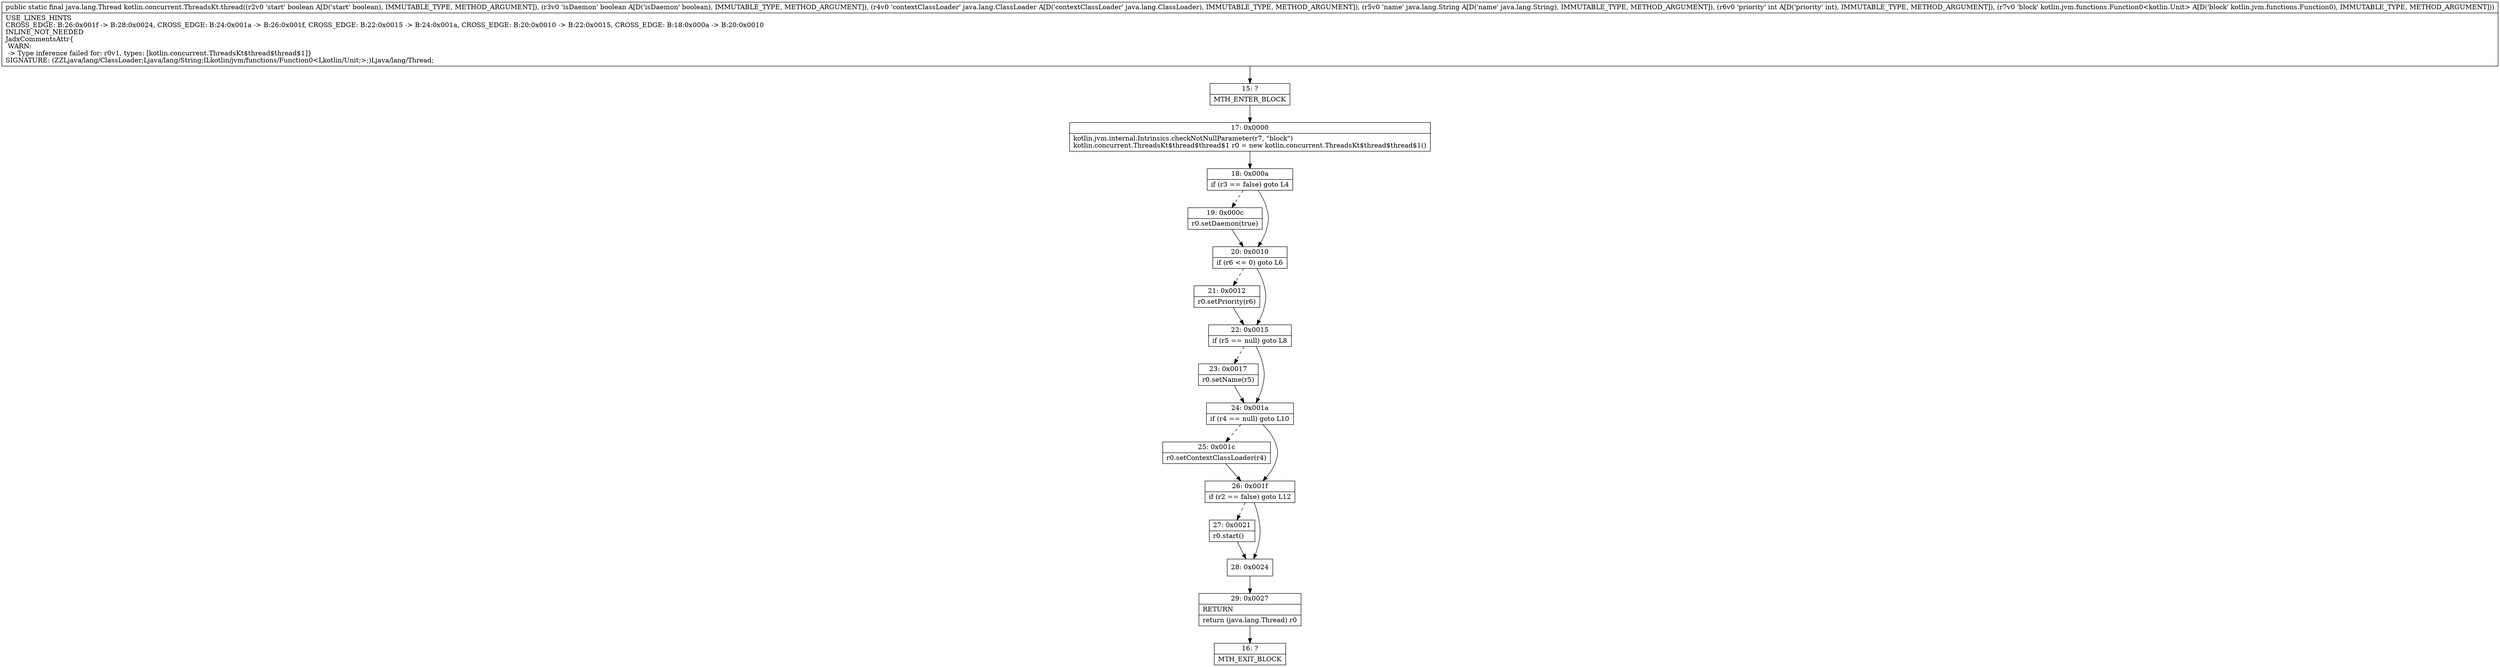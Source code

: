 digraph "CFG forkotlin.concurrent.ThreadsKt.thread(ZZLjava\/lang\/ClassLoader;Ljava\/lang\/String;ILkotlin\/jvm\/functions\/Function0;)Ljava\/lang\/Thread;" {
Node_15 [shape=record,label="{15\:\ ?|MTH_ENTER_BLOCK\l}"];
Node_17 [shape=record,label="{17\:\ 0x0000|kotlin.jvm.internal.Intrinsics.checkNotNullParameter(r7, \"block\")\lkotlin.concurrent.ThreadsKt$thread$thread$1 r0 = new kotlin.concurrent.ThreadsKt$thread$thread$1()\l}"];
Node_18 [shape=record,label="{18\:\ 0x000a|if (r3 == false) goto L4\l}"];
Node_19 [shape=record,label="{19\:\ 0x000c|r0.setDaemon(true)\l}"];
Node_20 [shape=record,label="{20\:\ 0x0010|if (r6 \<= 0) goto L6\l}"];
Node_21 [shape=record,label="{21\:\ 0x0012|r0.setPriority(r6)\l}"];
Node_22 [shape=record,label="{22\:\ 0x0015|if (r5 == null) goto L8\l}"];
Node_23 [shape=record,label="{23\:\ 0x0017|r0.setName(r5)\l}"];
Node_24 [shape=record,label="{24\:\ 0x001a|if (r4 == null) goto L10\l}"];
Node_25 [shape=record,label="{25\:\ 0x001c|r0.setContextClassLoader(r4)\l}"];
Node_26 [shape=record,label="{26\:\ 0x001f|if (r2 == false) goto L12\l}"];
Node_27 [shape=record,label="{27\:\ 0x0021|r0.start()\l}"];
Node_28 [shape=record,label="{28\:\ 0x0024}"];
Node_29 [shape=record,label="{29\:\ 0x0027|RETURN\l|return (java.lang.Thread) r0\l}"];
Node_16 [shape=record,label="{16\:\ ?|MTH_EXIT_BLOCK\l}"];
MethodNode[shape=record,label="{public static final java.lang.Thread kotlin.concurrent.ThreadsKt.thread((r2v0 'start' boolean A[D('start' boolean), IMMUTABLE_TYPE, METHOD_ARGUMENT]), (r3v0 'isDaemon' boolean A[D('isDaemon' boolean), IMMUTABLE_TYPE, METHOD_ARGUMENT]), (r4v0 'contextClassLoader' java.lang.ClassLoader A[D('contextClassLoader' java.lang.ClassLoader), IMMUTABLE_TYPE, METHOD_ARGUMENT]), (r5v0 'name' java.lang.String A[D('name' java.lang.String), IMMUTABLE_TYPE, METHOD_ARGUMENT]), (r6v0 'priority' int A[D('priority' int), IMMUTABLE_TYPE, METHOD_ARGUMENT]), (r7v0 'block' kotlin.jvm.functions.Function0\<kotlin.Unit\> A[D('block' kotlin.jvm.functions.Function0), IMMUTABLE_TYPE, METHOD_ARGUMENT]))  | USE_LINES_HINTS\lCROSS_EDGE: B:26:0x001f \-\> B:28:0x0024, CROSS_EDGE: B:24:0x001a \-\> B:26:0x001f, CROSS_EDGE: B:22:0x0015 \-\> B:24:0x001a, CROSS_EDGE: B:20:0x0010 \-\> B:22:0x0015, CROSS_EDGE: B:18:0x000a \-\> B:20:0x0010\lINLINE_NOT_NEEDED\lJadxCommentsAttr\{\l WARN: \l \-\> Type inference failed for: r0v1, types: [kotlin.concurrent.ThreadsKt$thread$thread$1]\}\lSIGNATURE: (ZZLjava\/lang\/ClassLoader;Ljava\/lang\/String;ILkotlin\/jvm\/functions\/Function0\<Lkotlin\/Unit;\>;)Ljava\/lang\/Thread;\l}"];
MethodNode -> Node_15;Node_15 -> Node_17;
Node_17 -> Node_18;
Node_18 -> Node_19[style=dashed];
Node_18 -> Node_20;
Node_19 -> Node_20;
Node_20 -> Node_21[style=dashed];
Node_20 -> Node_22;
Node_21 -> Node_22;
Node_22 -> Node_23[style=dashed];
Node_22 -> Node_24;
Node_23 -> Node_24;
Node_24 -> Node_25[style=dashed];
Node_24 -> Node_26;
Node_25 -> Node_26;
Node_26 -> Node_27[style=dashed];
Node_26 -> Node_28;
Node_27 -> Node_28;
Node_28 -> Node_29;
Node_29 -> Node_16;
}

